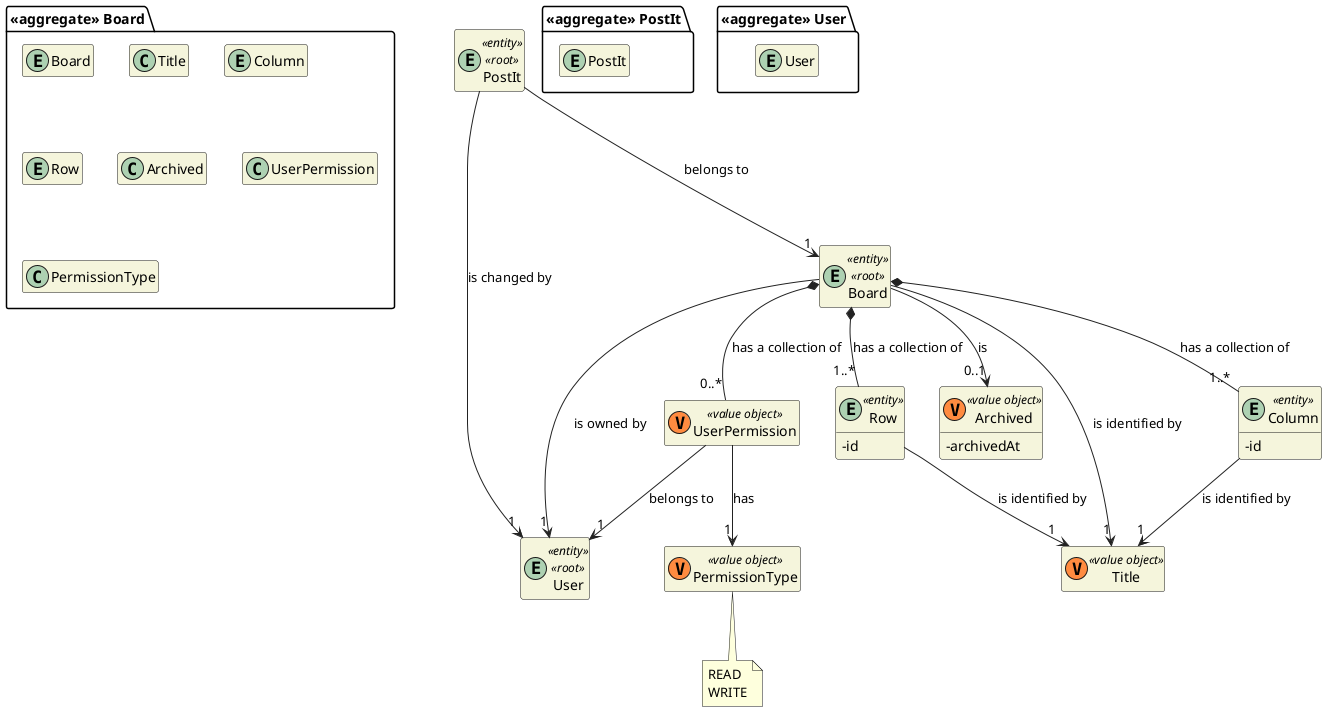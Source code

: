 @startuml DM-BOARD
'https://plantuml.com/class-diagram

skinparam classAttributeIconSize 0
hide empty attributes
hide empty methods
skinparam classBackgroundColor beige
skinparam ArrowColor #222222

package "<<aggregate>> Board" {
    entity Board

    class Title
    entity Column
    entity Row

    class Archived

    class UserPermission

    class PermissionType
}

package "<<aggregate>> PostIt" {
    entity PostIt
}

package "<<aggregate>> User" {
    entity User
}

entity PostIt <<entity>> <<root>> {
}

entity User <<entity>> <<root>> {
}

entity Board <<entity>> <<root>> {
}

entity Column <<entity>> {
  - id
}

entity Row <<entity>> {
  - id
}

class Title <<(V,#FF8B40) value object>> {}

class Archived <<(V,#FF8B40) value object>> {
  - archivedAt
}

class UserPermission <<(V,#FF8B40) value object>> {
}

class PermissionType <<(V,#FF8B40) value object>> {
}

note bottom of PermissionType
    READ
    WRITE
end note

Board --> "1" Title : is identified by
Board *-- "1..*" Column : has a collection of
Board *-- "1..*" Row : has a collection of
Board *-- "0..*" UserPermission : has a collection of

UserPermission --> "1" PermissionType : has
UserPermission --> "1" User : belongs to

Row --> "1" Title : is identified by

Column --> "1" Title : is identified by

Board --> "1" User : is owned by
Board --> "0..1" Archived : is

PostIt ---> "1" User : is changed by
PostIt ---> "1" Board : belongs to

@enduml
